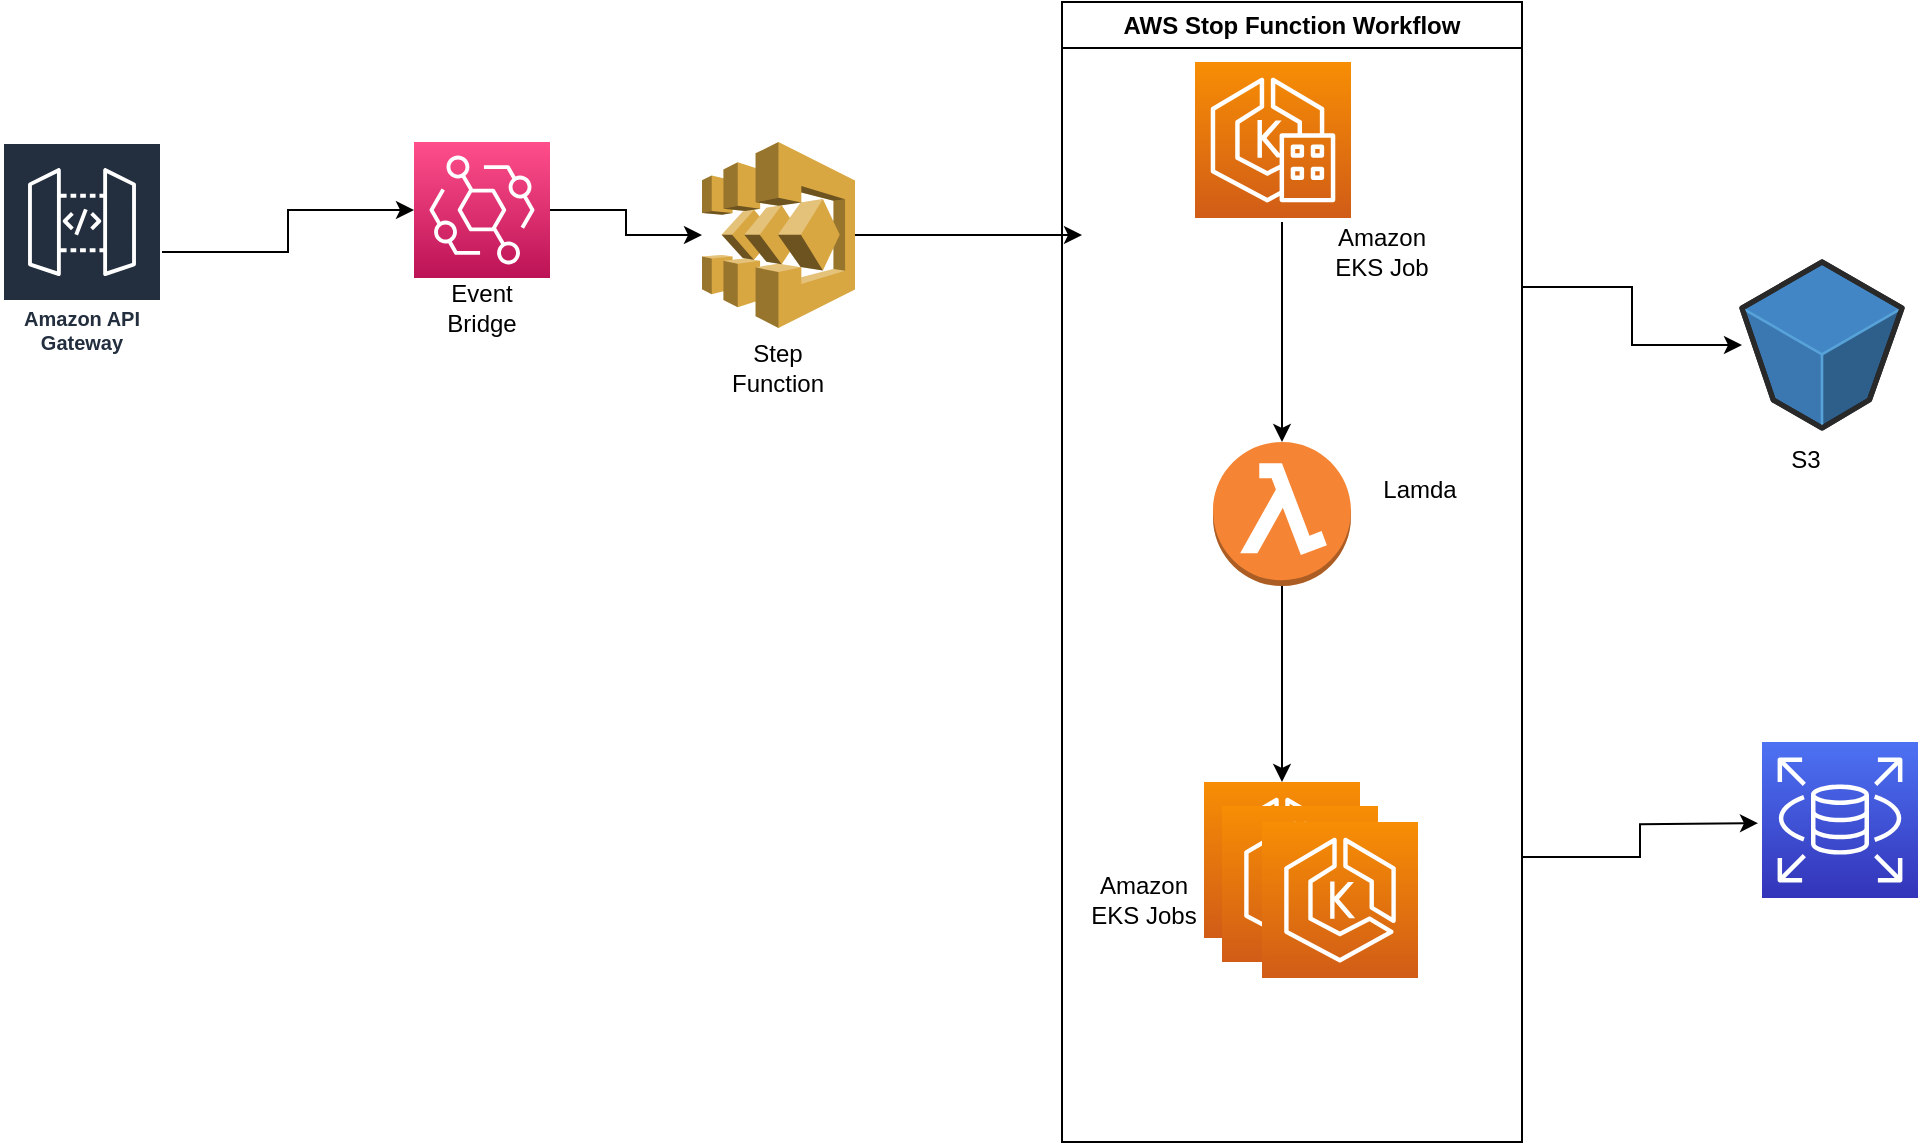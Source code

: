 <mxfile version="21.1.5" type="github">
  <diagram id="Ht1M8jgEwFfnCIfOTk4-" name="Page-1">
    <mxGraphModel dx="1600" dy="646" grid="1" gridSize="10" guides="1" tooltips="1" connect="1" arrows="1" fold="1" page="1" pageScale="1" pageWidth="1169" pageHeight="827" math="0" shadow="0">
      <root>
        <mxCell id="0" />
        <mxCell id="1" parent="0" />
        <mxCell id="0kuYp-21WhlVyF6QQ9tV-29" style="edgeStyle=orthogonalEdgeStyle;rounded=0;orthogonalLoop=1;jettySize=auto;html=1;entryX=0.5;entryY=0;entryDx=0;entryDy=0;entryPerimeter=0;" parent="1" target="0kuYp-21WhlVyF6QQ9tV-27" edge="1">
          <mxGeometry relative="1" as="geometry">
            <mxPoint x="650" y="303.5" as="sourcePoint" />
            <Array as="points">
              <mxPoint x="650" y="280" />
              <mxPoint x="650" y="280" />
            </Array>
          </mxGeometry>
        </mxCell>
        <mxCell id="0kuYp-21WhlVyF6QQ9tV-23" style="edgeStyle=orthogonalEdgeStyle;rounded=0;orthogonalLoop=1;jettySize=auto;html=1;" parent="1" source="0kuYp-21WhlVyF6QQ9tV-8" target="0kuYp-21WhlVyF6QQ9tV-18" edge="1">
          <mxGeometry relative="1" as="geometry" />
        </mxCell>
        <mxCell id="0kuYp-21WhlVyF6QQ9tV-8" value="Amazon API Gateway" style="sketch=0;outlineConnect=0;fontColor=#232F3E;gradientColor=none;strokeColor=#ffffff;fillColor=#232F3E;dashed=0;verticalLabelPosition=middle;verticalAlign=bottom;align=center;html=1;whiteSpace=wrap;fontSize=10;fontStyle=1;spacing=3;shape=mxgraph.aws4.productIcon;prIcon=mxgraph.aws4.api_gateway;" parent="1" vertex="1">
          <mxGeometry x="10" y="240" width="80" height="110" as="geometry" />
        </mxCell>
        <mxCell id="0kuYp-21WhlVyF6QQ9tV-11" value="" style="verticalLabelPosition=bottom;html=1;verticalAlign=top;strokeWidth=1;align=center;outlineConnect=0;dashed=0;outlineConnect=0;shape=mxgraph.aws3d.s3Bucket;fillColor=#4286c5;strokeColor=#57A2D8;aspect=fixed;" parent="1" vertex="1">
          <mxGeometry x="880" y="300" width="80" height="82.99" as="geometry" />
        </mxCell>
        <mxCell id="0kuYp-21WhlVyF6QQ9tV-12" value="S3" style="text;html=1;strokeColor=none;fillColor=none;align=center;verticalAlign=middle;whiteSpace=wrap;rounded=0;" parent="1" vertex="1">
          <mxGeometry x="882" y="384" width="60" height="30" as="geometry" />
        </mxCell>
        <mxCell id="0kuYp-21WhlVyF6QQ9tV-26" style="edgeStyle=orthogonalEdgeStyle;rounded=0;orthogonalLoop=1;jettySize=auto;html=1;" parent="1" source="0kuYp-21WhlVyF6QQ9tV-15" edge="1">
          <mxGeometry relative="1" as="geometry">
            <mxPoint x="550" y="286.5" as="targetPoint" />
          </mxGeometry>
        </mxCell>
        <mxCell id="0kuYp-21WhlVyF6QQ9tV-15" value="" style="outlineConnect=0;dashed=0;verticalLabelPosition=bottom;verticalAlign=top;align=center;html=1;shape=mxgraph.aws3.step_functions;fillColor=#D9A741;gradientColor=none;" parent="1" vertex="1">
          <mxGeometry x="360" y="240" width="76.5" height="93" as="geometry" />
        </mxCell>
        <mxCell id="0kuYp-21WhlVyF6QQ9tV-16" value="Step Function" style="text;html=1;strokeColor=none;fillColor=none;align=center;verticalAlign=middle;whiteSpace=wrap;rounded=0;" parent="1" vertex="1">
          <mxGeometry x="368.25" y="338" width="60" height="30" as="geometry" />
        </mxCell>
        <mxCell id="0kuYp-21WhlVyF6QQ9tV-25" style="edgeStyle=orthogonalEdgeStyle;rounded=0;orthogonalLoop=1;jettySize=auto;html=1;" parent="1" source="0kuYp-21WhlVyF6QQ9tV-18" target="0kuYp-21WhlVyF6QQ9tV-15" edge="1">
          <mxGeometry relative="1" as="geometry" />
        </mxCell>
        <mxCell id="0kuYp-21WhlVyF6QQ9tV-18" value="" style="sketch=0;points=[[0,0,0],[0.25,0,0],[0.5,0,0],[0.75,0,0],[1,0,0],[0,1,0],[0.25,1,0],[0.5,1,0],[0.75,1,0],[1,1,0],[0,0.25,0],[0,0.5,0],[0,0.75,0],[1,0.25,0],[1,0.5,0],[1,0.75,0]];outlineConnect=0;fontColor=#232F3E;gradientColor=#FF4F8B;gradientDirection=north;fillColor=#BC1356;strokeColor=#ffffff;dashed=0;verticalLabelPosition=bottom;verticalAlign=top;align=center;html=1;fontSize=12;fontStyle=0;aspect=fixed;shape=mxgraph.aws4.resourceIcon;resIcon=mxgraph.aws4.eventbridge;" parent="1" vertex="1">
          <mxGeometry x="216" y="240" width="68" height="68" as="geometry" />
        </mxCell>
        <mxCell id="0kuYp-21WhlVyF6QQ9tV-19" value="Event Bridge" style="text;html=1;strokeColor=none;fillColor=none;align=center;verticalAlign=middle;whiteSpace=wrap;rounded=0;" parent="1" vertex="1">
          <mxGeometry x="220" y="308" width="60" height="30" as="geometry" />
        </mxCell>
        <mxCell id="0kuYp-21WhlVyF6QQ9tV-34" value="" style="edgeStyle=orthogonalEdgeStyle;rounded=0;orthogonalLoop=1;jettySize=auto;html=1;" parent="1" source="0kuYp-21WhlVyF6QQ9tV-27" target="0kuYp-21WhlVyF6QQ9tV-33" edge="1">
          <mxGeometry relative="1" as="geometry" />
        </mxCell>
        <mxCell id="0kuYp-21WhlVyF6QQ9tV-27" value="" style="outlineConnect=0;dashed=0;verticalLabelPosition=bottom;verticalAlign=top;align=center;html=1;shape=mxgraph.aws3.lambda_function;fillColor=#F58534;gradientColor=none;" parent="1" vertex="1">
          <mxGeometry x="615.5" y="390" width="69" height="72" as="geometry" />
        </mxCell>
        <mxCell id="0kuYp-21WhlVyF6QQ9tV-30" value="" style="sketch=0;points=[[0,0,0],[0.25,0,0],[0.5,0,0],[0.75,0,0],[1,0,0],[0,1,0],[0.25,1,0],[0.5,1,0],[0.75,1,0],[1,1,0],[0,0.25,0],[0,0.5,0],[0,0.75,0],[1,0.25,0],[1,0.5,0],[1,0.75,0]];outlineConnect=0;fontColor=#232F3E;gradientColor=#F78E04;gradientDirection=north;fillColor=#D05C17;strokeColor=#ffffff;dashed=0;verticalLabelPosition=bottom;verticalAlign=top;align=center;html=1;fontSize=12;fontStyle=0;aspect=fixed;shape=mxgraph.aws4.resourceIcon;resIcon=mxgraph.aws4.eks_anywhere;" parent="1" vertex="1">
          <mxGeometry x="606.5" y="200" width="78" height="78" as="geometry" />
        </mxCell>
        <mxCell id="0kuYp-21WhlVyF6QQ9tV-40" style="edgeStyle=orthogonalEdgeStyle;rounded=0;orthogonalLoop=1;jettySize=auto;html=1;exitX=1;exitY=0.25;exitDx=0;exitDy=0;" parent="1" source="0kuYp-21WhlVyF6QQ9tV-39" target="0kuYp-21WhlVyF6QQ9tV-11" edge="1">
          <mxGeometry relative="1" as="geometry" />
        </mxCell>
        <mxCell id="0kuYp-21WhlVyF6QQ9tV-41" style="edgeStyle=orthogonalEdgeStyle;rounded=0;orthogonalLoop=1;jettySize=auto;html=1;exitX=1;exitY=0.75;exitDx=0;exitDy=0;" parent="1" source="0kuYp-21WhlVyF6QQ9tV-39" edge="1">
          <mxGeometry relative="1" as="geometry">
            <mxPoint x="888" y="580.571" as="targetPoint" />
          </mxGeometry>
        </mxCell>
        <mxCell id="0kuYp-21WhlVyF6QQ9tV-39" value="AWS Stop Function Workflow" style="swimlane;whiteSpace=wrap;html=1;" parent="1" vertex="1">
          <mxGeometry x="540" y="170" width="230" height="570" as="geometry" />
        </mxCell>
        <mxCell id="Y75IBRQEYvOl--Y9HwKI-1" value="Amazon EKS Job" style="text;html=1;strokeColor=none;fillColor=none;align=center;verticalAlign=middle;whiteSpace=wrap;rounded=0;" vertex="1" parent="0kuYp-21WhlVyF6QQ9tV-39">
          <mxGeometry x="130" y="110" width="60" height="30" as="geometry" />
        </mxCell>
        <mxCell id="Y75IBRQEYvOl--Y9HwKI-2" value="Lamda" style="text;html=1;strokeColor=none;fillColor=none;align=center;verticalAlign=middle;whiteSpace=wrap;rounded=0;" vertex="1" parent="0kuYp-21WhlVyF6QQ9tV-39">
          <mxGeometry x="149" y="229" width="60" height="30" as="geometry" />
        </mxCell>
        <mxCell id="Y75IBRQEYvOl--Y9HwKI-3" value="Amazon EKS Jobs" style="text;html=1;strokeColor=none;fillColor=none;align=center;verticalAlign=middle;whiteSpace=wrap;rounded=0;" vertex="1" parent="0kuYp-21WhlVyF6QQ9tV-39">
          <mxGeometry x="11" y="434" width="60" height="30" as="geometry" />
        </mxCell>
        <mxCell id="0kuYp-21WhlVyF6QQ9tV-33" value="" style="sketch=0;points=[[0,0,0],[0.25,0,0],[0.5,0,0],[0.75,0,0],[1,0,0],[0,1,0],[0.25,1,0],[0.5,1,0],[0.75,1,0],[1,1,0],[0,0.25,0],[0,0.5,0],[0,0.75,0],[1,0.25,0],[1,0.5,0],[1,0.75,0]];outlineConnect=0;fontColor=#232F3E;gradientColor=#F78E04;gradientDirection=north;fillColor=#D05C17;strokeColor=#ffffff;dashed=0;verticalLabelPosition=bottom;verticalAlign=top;align=center;html=1;fontSize=12;fontStyle=0;aspect=fixed;shape=mxgraph.aws4.resourceIcon;resIcon=mxgraph.aws4.eks;" parent="0kuYp-21WhlVyF6QQ9tV-39" vertex="1">
          <mxGeometry x="71" y="390" width="78" height="78" as="geometry" />
        </mxCell>
        <mxCell id="0kuYp-21WhlVyF6QQ9tV-32" value="" style="sketch=0;points=[[0,0,0],[0.25,0,0],[0.5,0,0],[0.75,0,0],[1,0,0],[0,1,0],[0.25,1,0],[0.5,1,0],[0.75,1,0],[1,1,0],[0,0.25,0],[0,0.5,0],[0,0.75,0],[1,0.25,0],[1,0.5,0],[1,0.75,0]];outlineConnect=0;fontColor=#232F3E;gradientColor=#F78E04;gradientDirection=north;fillColor=#D05C17;strokeColor=#ffffff;dashed=0;verticalLabelPosition=bottom;verticalAlign=top;align=center;html=1;fontSize=12;fontStyle=0;aspect=fixed;shape=mxgraph.aws4.resourceIcon;resIcon=mxgraph.aws4.eks;" parent="0kuYp-21WhlVyF6QQ9tV-39" vertex="1">
          <mxGeometry x="80" y="402" width="78" height="78" as="geometry" />
        </mxCell>
        <mxCell id="0kuYp-21WhlVyF6QQ9tV-31" value="" style="sketch=0;points=[[0,0,0],[0.25,0,0],[0.5,0,0],[0.75,0,0],[1,0,0],[0,1,0],[0.25,1,0],[0.5,1,0],[0.75,1,0],[1,1,0],[0,0.25,0],[0,0.5,0],[0,0.75,0],[1,0.25,0],[1,0.5,0],[1,0.75,0]];outlineConnect=0;fontColor=#232F3E;gradientColor=#F78E04;gradientDirection=north;fillColor=#D05C17;strokeColor=#ffffff;dashed=0;verticalLabelPosition=bottom;verticalAlign=top;align=center;html=1;fontSize=12;fontStyle=0;aspect=fixed;shape=mxgraph.aws4.resourceIcon;resIcon=mxgraph.aws4.eks;" parent="0kuYp-21WhlVyF6QQ9tV-39" vertex="1">
          <mxGeometry x="100" y="410" width="78" height="78" as="geometry" />
        </mxCell>
        <mxCell id="Y75IBRQEYvOl--Y9HwKI-4" value="" style="sketch=0;points=[[0,0,0],[0.25,0,0],[0.5,0,0],[0.75,0,0],[1,0,0],[0,1,0],[0.25,1,0],[0.5,1,0],[0.75,1,0],[1,1,0],[0,0.25,0],[0,0.5,0],[0,0.75,0],[1,0.25,0],[1,0.5,0],[1,0.75,0]];outlineConnect=0;fontColor=#232F3E;gradientColor=#4D72F3;gradientDirection=north;fillColor=#3334B9;strokeColor=#ffffff;dashed=0;verticalLabelPosition=bottom;verticalAlign=top;align=center;html=1;fontSize=12;fontStyle=0;aspect=fixed;shape=mxgraph.aws4.resourceIcon;resIcon=mxgraph.aws4.rds;" vertex="1" parent="1">
          <mxGeometry x="890" y="540" width="78" height="78" as="geometry" />
        </mxCell>
      </root>
    </mxGraphModel>
  </diagram>
</mxfile>
